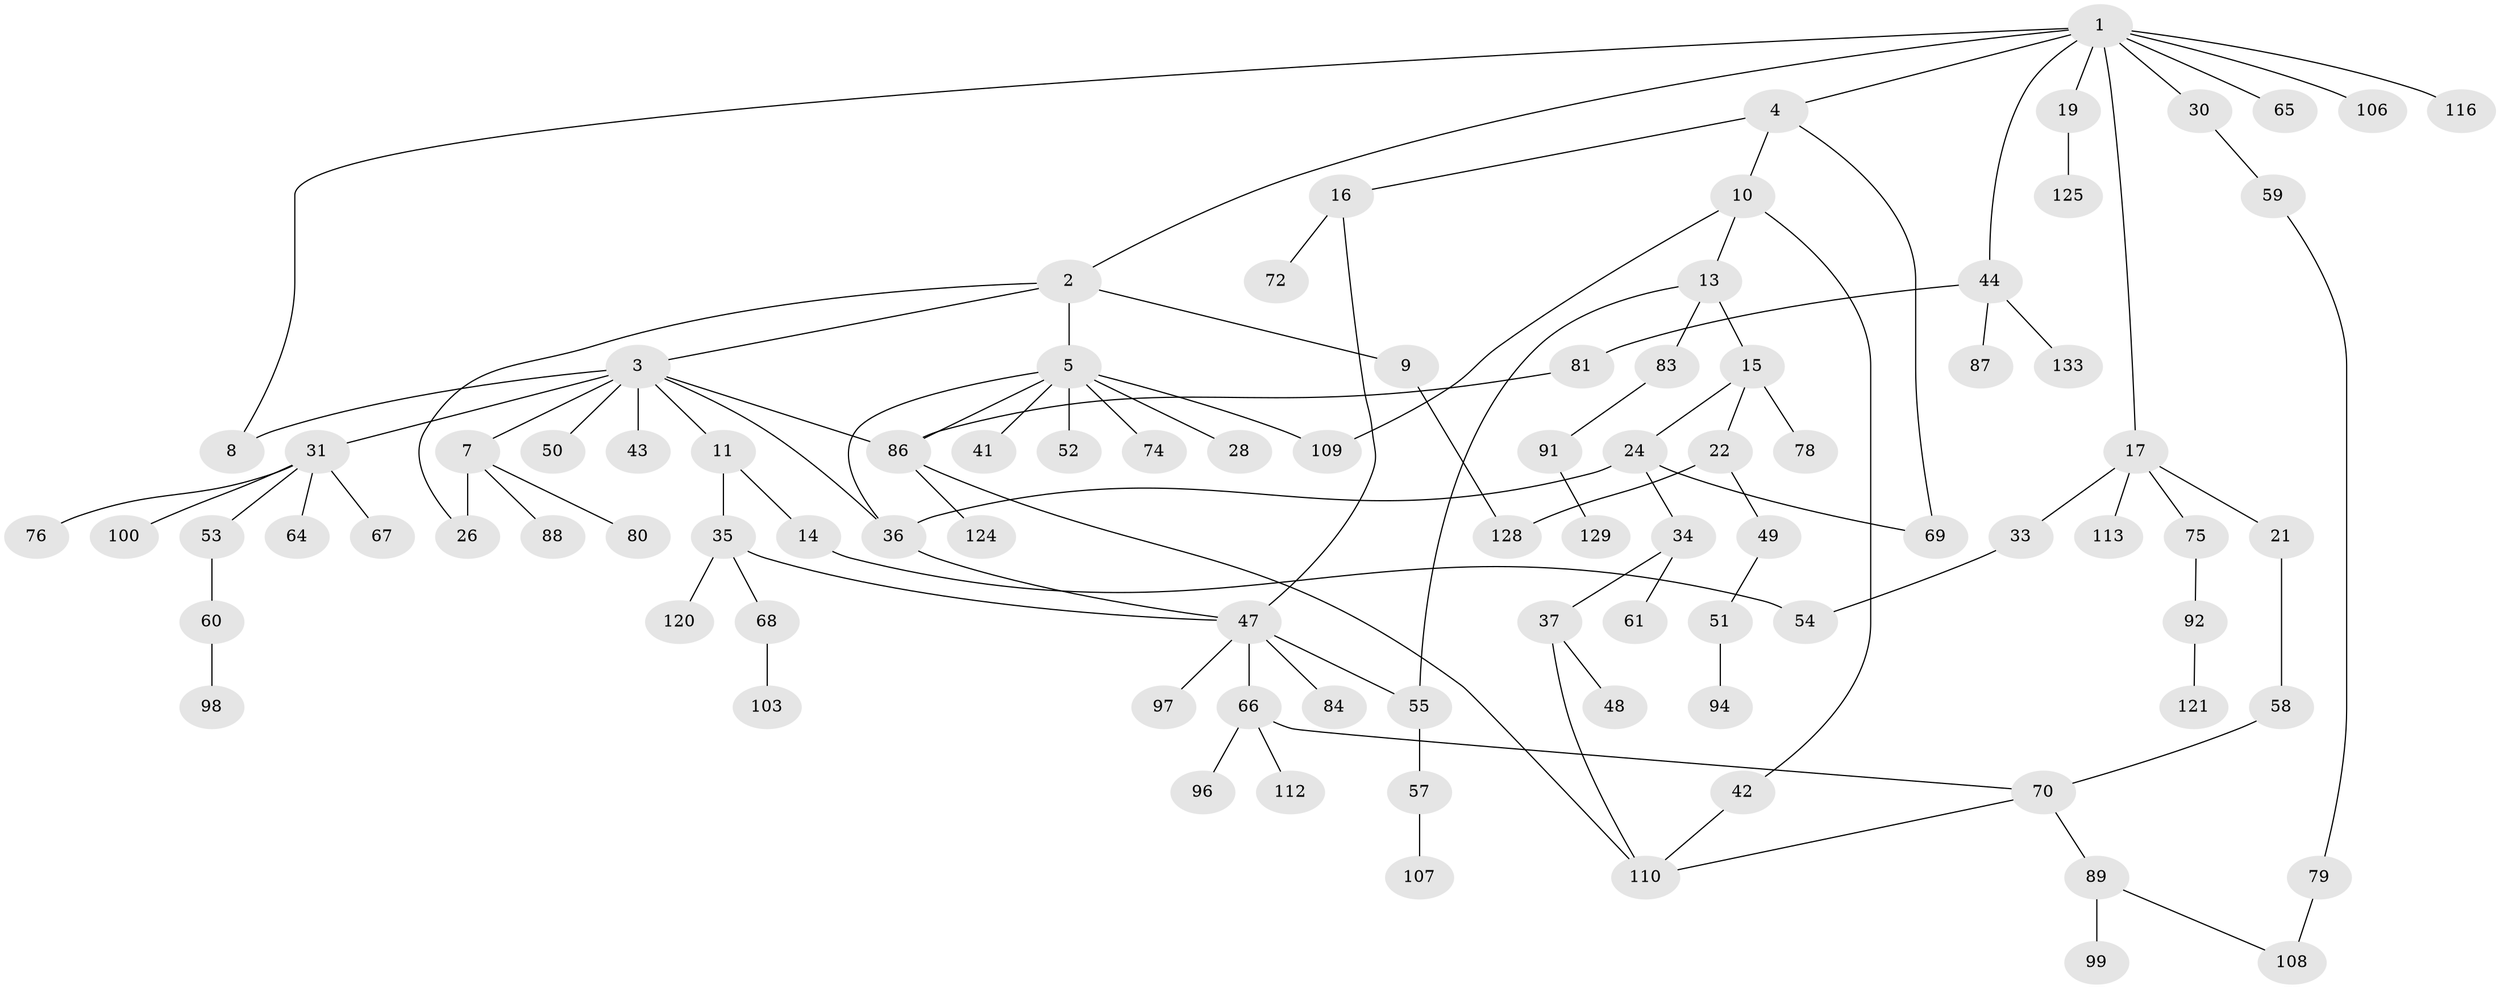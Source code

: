 // original degree distribution, {7: 0.007352941176470588, 6: 0.022058823529411766, 8: 0.007352941176470588, 4: 0.11764705882352941, 2: 0.38235294117647056, 5: 0.022058823529411766, 3: 0.11764705882352941, 1: 0.3235294117647059}
// Generated by graph-tools (version 1.1) at 2025/41/03/06/25 10:41:28]
// undirected, 91 vertices, 108 edges
graph export_dot {
graph [start="1"]
  node [color=gray90,style=filled];
  1 [super="+12"];
  2 [super="+39"];
  3 [super="+29"];
  4 [super="+6"];
  5 [super="+18"];
  7;
  8 [super="+27"];
  9;
  10 [super="+104"];
  11 [super="+20"];
  13 [super="+38"];
  14;
  15 [super="+40"];
  16 [super="+23"];
  17 [super="+25"];
  19 [super="+62"];
  21 [super="+46"];
  22 [super="+95"];
  24 [super="+32"];
  26;
  28;
  30;
  31 [super="+45"];
  33 [super="+134"];
  34 [super="+135"];
  35;
  36;
  37 [super="+122"];
  41;
  42 [super="+136"];
  43;
  44 [super="+63"];
  47 [super="+71"];
  48 [super="+115"];
  49 [super="+101"];
  50;
  51 [super="+56"];
  52;
  53 [super="+77"];
  54;
  55 [super="+85"];
  57;
  58;
  59;
  60;
  61;
  64 [super="+123"];
  65;
  66 [super="+82"];
  67;
  68 [super="+114"];
  69 [super="+132"];
  70 [super="+73"];
  72 [super="+90"];
  74;
  75;
  76 [super="+102"];
  78;
  79 [super="+117"];
  80;
  81;
  83;
  84;
  86 [super="+93"];
  87;
  88;
  89 [super="+126"];
  91 [super="+119"];
  92;
  94 [super="+111"];
  96;
  97;
  98;
  99;
  100;
  103 [super="+105"];
  106;
  107 [super="+130"];
  108;
  109;
  110 [super="+131"];
  112;
  113 [super="+118"];
  116;
  120 [super="+127"];
  121;
  124;
  125;
  128;
  129;
  133;
  1 -- 2;
  1 -- 4;
  1 -- 8;
  1 -- 30;
  1 -- 65;
  1 -- 116;
  1 -- 17;
  1 -- 19;
  1 -- 106;
  1 -- 44;
  2 -- 3;
  2 -- 5;
  2 -- 9;
  2 -- 26;
  3 -- 7;
  3 -- 11;
  3 -- 31;
  3 -- 36;
  3 -- 86;
  3 -- 43;
  3 -- 50;
  3 -- 8;
  4 -- 10;
  4 -- 69;
  4 -- 16;
  5 -- 41;
  5 -- 74;
  5 -- 109;
  5 -- 28;
  5 -- 52;
  5 -- 36;
  5 -- 86;
  7 -- 26;
  7 -- 80;
  7 -- 88;
  9 -- 128;
  10 -- 13;
  10 -- 42;
  10 -- 109;
  11 -- 14;
  11 -- 35;
  13 -- 15;
  13 -- 83;
  13 -- 55;
  14 -- 54;
  15 -- 22;
  15 -- 24;
  15 -- 78;
  16 -- 72;
  16 -- 47;
  17 -- 21;
  17 -- 75;
  17 -- 113;
  17 -- 33;
  19 -- 125;
  21 -- 58;
  22 -- 49;
  22 -- 128;
  24 -- 34;
  24 -- 36;
  24 -- 69;
  30 -- 59;
  31 -- 64;
  31 -- 76;
  31 -- 67;
  31 -- 100;
  31 -- 53;
  33 -- 54;
  34 -- 37;
  34 -- 61;
  35 -- 68;
  35 -- 120;
  35 -- 47;
  36 -- 47;
  37 -- 48;
  37 -- 110;
  42 -- 110;
  44 -- 81;
  44 -- 133;
  44 -- 87;
  47 -- 66;
  47 -- 84;
  47 -- 97;
  47 -- 55;
  49 -- 51;
  51 -- 94;
  53 -- 60;
  55 -- 57;
  57 -- 107 [weight=2];
  58 -- 70;
  59 -- 79;
  60 -- 98;
  66 -- 96;
  66 -- 70;
  66 -- 112;
  68 -- 103;
  70 -- 89;
  70 -- 110;
  75 -- 92;
  79 -- 108;
  81 -- 86;
  83 -- 91;
  86 -- 110;
  86 -- 124;
  89 -- 99;
  89 -- 108;
  91 -- 129;
  92 -- 121;
}
